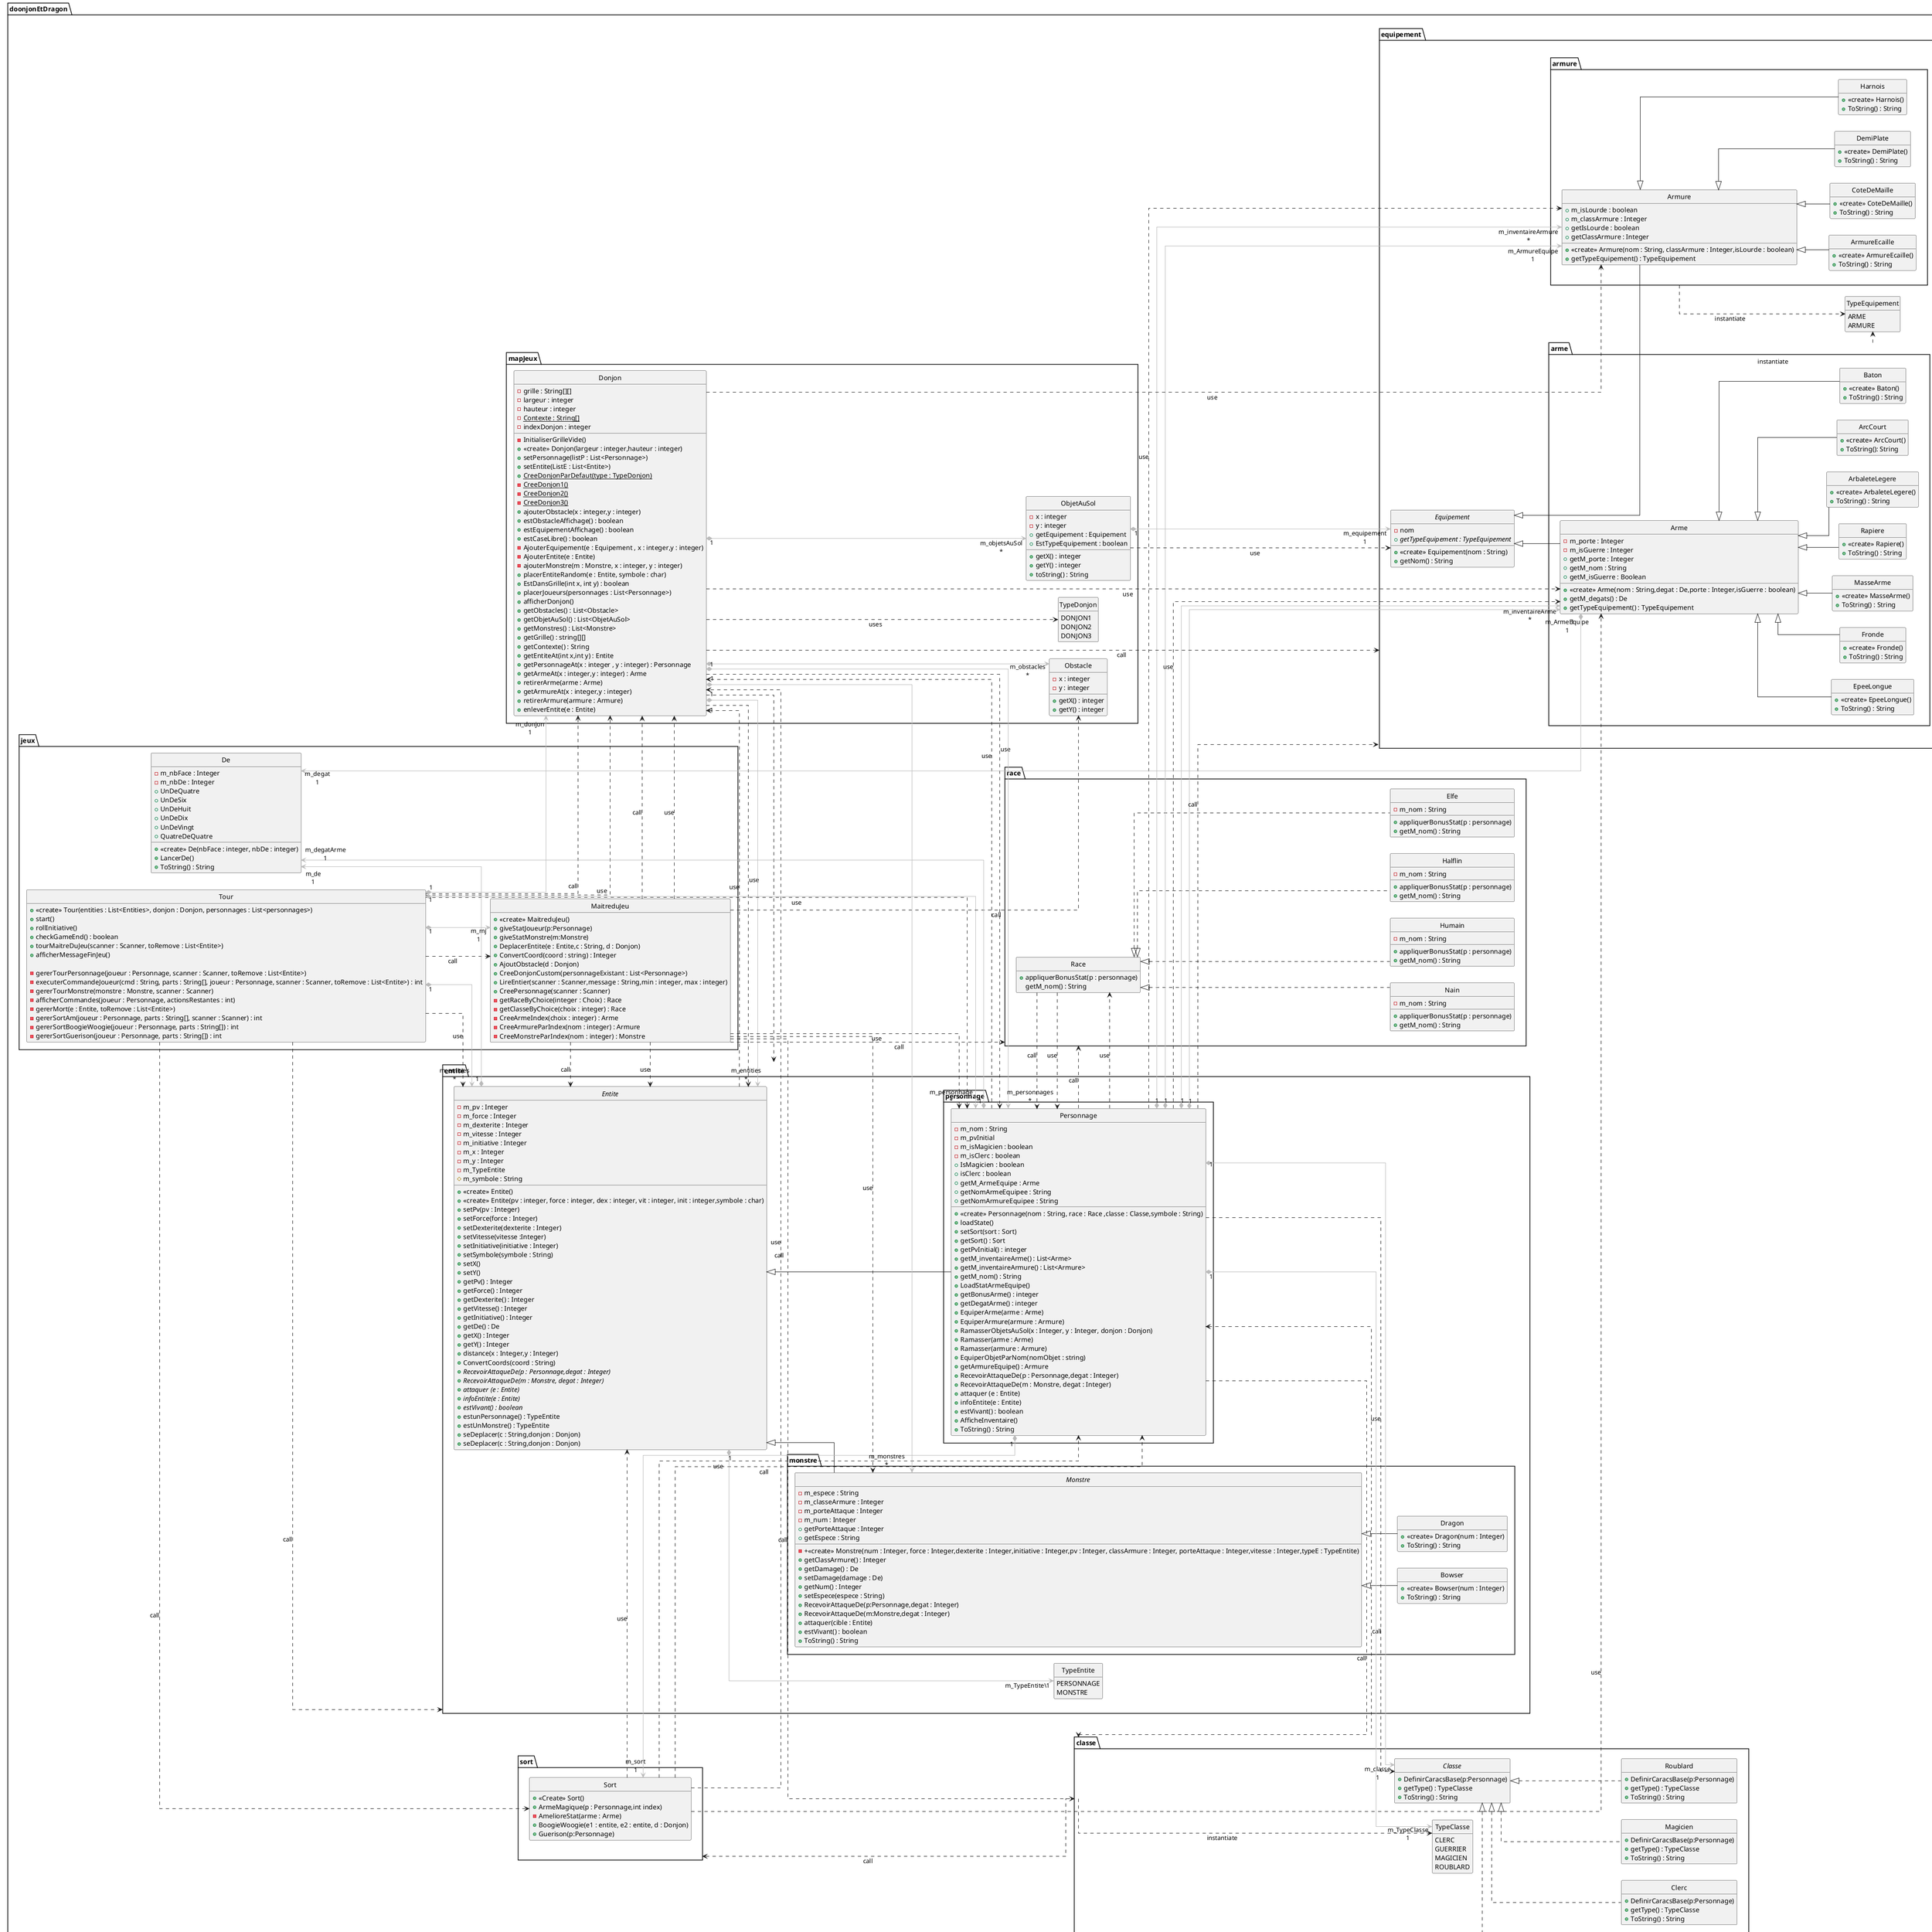 @startuml
skinparam style strictuml
left to right direction
skinparam linetype ortho
hide empty members

package doonjonEtDragon
{
    package classe
    {
        enum TypeClasse{
            CLERC
            GUERRIER
            MAGICIEN
            ROUBLARD
        }
        interface Classe{
            +DefinirCaracsBase(p:Personnage)
            +getType() : TypeClasse
            +ToString() : String
        }

        class Guerrier implements Classe{
            +DefinirCaracsBase(p:Personnage)
            +getType() : TypeClasse
            +ToString() : String
        }
        class Clerc implements Classe{
            +DefinirCaracsBase(p:Personnage)
            +getType() : TypeClasse
            +ToString() : String
        }
        class Magicien implements Classe{
            +DefinirCaracsBase(p:Personnage)
            +getType() : TypeClasse
            +ToString() : String
        }
        class Roublard implements Classe{
            +DefinirCaracsBase(p:Personnage)
            +getType() : TypeClasse
            +ToString() : String
        }
    }
    package entite
    {
        package monstre
        {
            abstract class Monstre extends doonjonEtDragon.entite.Entite
            {
                -m_espece : String
                -m_classeArmure : Integer
                -m_porteAttaque : Integer
                -m_num : Integer
                -+<<create>> Monstre(num : Integer, force : Integer,dexterite : Integer,initiative : Integer,pv : Integer, classArmure : Integer, porteAttaque : Integer,vitesse : Integer,typeE : TypeEntite)
                +getClassArmure() : Integer
                +getDamage() : De
                +setDamage(damage : De)
                +getNum() : Integer
                +getPorteAttaque : Integer
                +getEspece : String
                +setEspece(espece : String)
                +RecevoirAttaqueDe(p:Personnage,degat : Integer)
                +RecevoirAttaqueDe(m:Monstre,degat : Integer)
                +attaquer(cible : Entite)
                +estVivant() : boolean
                +ToString() : String

            }
            class Bowser extends Monstre
            {
                +<<create>> Bowser(num : Integer)
                +ToString() : String

            }
            class Dragon extends Monstre
            {
                +<<create>> Dragon(num : Integer)
                +ToString() : String

            }
        }

        package personnage
        {
            class Personnage extends doonjonEtDragon.entite.Entite
            {
                -m_nom : String
                -m_pvInitial
                -m_isMagicien : boolean
                -m_isClerc : boolean
                +<<create>> Personnage(nom : String, race : Race ,classe : Classe,symbole : String)
                +loadState()
                +setSort(sort : Sort)
                +getSort() : Sort
                +getPvInitial() : integer
                +IsMagicien : boolean
                +isClerc : boolean
                +getM_inventaireArme() : List<Arme>
                +getM_inventaireArmure() : List<Armure>
                +getM_nom() : String
                +getM_ArmeEquipe : Arme
                +LoadStatArmeEquipe()
                +getBonusArme() : integer
                +getDegatArme() : integer
                +EquiperArme(arme : Arme)
                +EquiperArmure(armure : Armure)
                +getNomArmeEquipee : String
                +getNomArmureEquipee : String
                +RamasserObjetsAuSol(x : Integer, y : Integer, donjon : Donjon)
                +Ramasser(arme : Arme)
                +Ramasser(armure : Armure)
                +EquiperObjetParNom(nomObjet : string)
                +getArmureEquipe() : Armure
                +RecevoirAttaqueDe(p : Personnage,degat : Integer)
                +RecevoirAttaqueDe(m : Monstre, degat : Integer)
                +attaquer (e : Entite)
                +infoEntite(e : Entite)
                +estVivant() : boolean
                +AfficheInventaire()
                +ToString() : String


            }
        }

        abstract Class Entite
        {
            -m_pv : Integer
            -m_force : Integer
            -m_dexterite : Integer
            -m_vitesse : Integer
            -m_initiative : Integer
            -m_x : Integer
            -m_y : Integer
            -m_TypeEntite
            #m_symbole : String
            +<<create>> Entite()
            +<<create>> Entite(pv : integer, force : integer, dex : integer, vit : integer, init : integer,symbole : char)
            +setPv(pv : Integer)
            +setForce(force : Integer)
            +setDexterite(dexterite : Integer)
            +setVitesse(vitesse :Integer)
            +setInitiative(initiative : Integer)
            +setSymbole(symbole : String)
            +setX()
            +setY()
            +getPv() : Integer
            +getForce() : Integer
            +getDexterite() : Integer
            +getVitesse() : Integer
            +getInitiative() : Integer
            +getDe() : De
            +getX() : Integer
            +getY() : Integer
            +distance(x : Integer,y : Integer)
            +ConvertCoords(coord : String)
            +{abstract}RecevoirAttaqueDe(p : Personnage,degat : Integer)
            +{abstract}RecevoirAttaqueDe(m : Monstre, degat : Integer)
            +{abstract}attaquer (e : Entite)
            +{abstract}infoEntite(e : Entite)
            +{abstract}estVivant() : boolean
            +estunPersonnage() : TypeEntite
            +estUnMonstre() : TypeEntite
            +seDeplacer(c : String,donjon : Donjon)
            +seDeplacer(c : String,donjon : Donjon)

        }

        enum TypeEntite
        {
            PERSONNAGE
            MONSTRE
        }
    }
    package equipement
    {
        package arme
        {
            class Arme extends doonjonEtDragon.equipement.Equipement
            {
            -m_porte : Integer
            -m_isGuerre : Integer
            +<<create>> Arme(nom : String,degat : De,porte : Integer,isGuerre : boolean)
            +getM_degats() : De
            +getM_porte : Integer
            +getM_nom : String
            +getM_isGuerre : Boolean
            +getTypeEquipement() : TypeEquipement
            }
            class ArbaleteLegere extends Arme
            {
                +<<create>> ArbaleteLegere()
                +ToString() : String
            }
            class ArcCourt extends Arme
            {
                +<<create>> ArcCourt()
                +ToString(): String

            }
            class Baton extends Arme
            {
                +<<create>> Baton()
                +ToString() : String

            }
            class EpeeLongue extends Arme
            {
                +<<create>> EpeeLongue()
                +ToString() : String

            }
            class Fronde extends Arme
            {
                +<<create>> Fronde()
                +ToString() : String

            }
            class MasseArme extends Arme
            {
                +<<create>> MasseArme()
                 +ToString() : String

            }
            class Rapiere extends Arme
            {
                +<<create>> Rapiere()
                +ToString() : String

            }

        }

        package armure
        {
            class Armure extends doonjonEtDragon.equipement.Equipement
            {
                +m_isLourde : boolean
                +m_classArmure : Integer
                +<<create>> Armure(nom : String, classArmure : Integer,isLourde : boolean)
                +getIsLourde : boolean
                +getClassArmure : Integer
                +getTypeEquipement() : TypeEquipement

            }
            class ArmureEcaille extends Armure
            {
                +<<create>> ArmureEcaille()
                +ToString() : String

            }
            class CoteDeMaille extends Armure
            {
                +<<create>> CoteDeMaille()
                +ToString() : String

            }
            class DemiPlate extends Armure
            {
                +<<create>> DemiPlate()
                +ToString() : String

            }
            class Harnois extends Armure
            {
                +<<create>> Harnois()
                +ToString() : String

            }
        }

        abstract class Equipement
        {
            -nom
            +<<create>> Equipement(nom : String)
            +getNom() : String
            +{abstract} getTypeEquipement : TypeEquipement
        }

        enum TypeEquipement
        {
            ARME
            ARMURE
        }

    }
    package jeux
    {
        class De
        {
            -m_nbFace : Integer
            -m_nbDe : Integer
            +<<create>> De(nbFace : integer, nbDe : integer)
            +LancerDe()
            +UnDeQuatre
            +UnDeSix
            +UnDeHuit
            +UnDeDix
            +UnDeVingt
            +QuatreDeQuatre
            +ToString() : String
        }

        class MaitreduJeu
        {
            +<<create>> MaitreduJeu()
            +giveStatJoueur(p:Personnage)
            +giveStatMonstre(m:Monstre)
            +DeplacerEntite(e : Entite,c : String, d : Donjon)
            +ConvertCoord(coord : string) : Integer
            +AjoutObstacle(d : Donjon)
            +CreeDonjonCustom(personnageExistant : List<Personnage>)
            +LireEntier(scanner : Scanner,message : String,min : integer, max : integer)
            +CreePersonnage(scanner : Scanner)
            -getRaceByChoice(integer : Choix) : Race
            -getClasseByChoice(choix : integer) : Race
            -CreeArmeIndex(choix : integer) : Arme
            -CreeArmureParIndex(nom : integer) : Armure
            -CreeMonstreParIndex(nom : integer) : Monstre
        }

        class Tour {
          +<<create>> Tour(entities : List<Entities>, donjon : Donjon, personnages : List<personnages>)
          +start()
          +rollInitiative()
          +checkGameEnd() : boolean
          +tourMaitreDuJeu(scanner : Scanner, toRemove : List<Entite>)
          +afficherMessageFinJeu()

          -gererTourPersonnage(joueur : Personnage, scanner : Scanner, toRemove : List<Entite>)
          -executerCommandeJoueur(cmd : String, parts : String[], joueur : Personnage, scanner : Scanner, toRemove : List<Entite>) : int
          -gererTourMonstre(monstre : Monstre, scanner : Scanner)
          -afficherCommandes(joueur : Personnage, actionsRestantes : int)
          -gererMort(e : Entite, toRemove : List<Entite>)
          -gererSortAm(joueur : Personnage, parts : String[], scanner : Scanner) : int
          -gererSortBoogieWoogie(joueur : Personnage, parts : String[]) : int
          -gererSortGuerison(joueur : Personnage, parts : String[]) : int
        }

    }
    package mapJeux
    {
        enum TypeDonjon
        {
            DONJON1
            DONJON2
            DONJON3
        }
        class Donjon
        {
            -grille : String[][]
            -largeur : integer
            -hauteur : integer
            -{static}Contexte : String[]
            -indexDonjon : integer
            -InitialiserGrilleVide()
            +<<create>> Donjon(largeur : integer,hauteur : integer)
            +setPersonnage(listP : List<Personnage>)
            +setEntite(ListE : List<Entite>)
            +{static}CreeDonjonParDefaut(type : TypeDonjon)
            -{static}CreeDonjon1()
            -{static}CreeDonjon2()
            -{static}CreeDonjon3()
            +ajouterObstacle(x : integer,y : integer)
            +estObstacleAffichage() : boolean
            +estEquipementAffichage() : boolean
            +estCaseLibre() : boolean
            -AjouterEquipement(e : Equipement , x : integer,y : integer)
            -AjouterEntite(e : Entite)
            -ajouterMonstre(m : Monstre, x : integer, y : integer)
            +placerEntiteRandom(e : Entite, symbole : char)
            +EstDansGrille(int x, int y) : boolean
            +placerJoueurs(personnages : List<Personnage>)
            +afficherDonjon()
            +getObstacles() : List<Obstacle>
            +getObjetAuSol() : List<ObjetAuSol>
            +getMonstres() : List<Monstre>
            +getGrille() : string[][]
            +getContexte() : String
            +getEntiteAt(int x,int y) : Entite
            +getPersonnageAt(x : integer , y : integer) : Personnage
            +getArmeAt(x : integer,y : integer) : Arme
            +retirerArme(arme : Arme)
            +getArmureAt(x : integer,y : integer)
            +retirerArmure(armure : Armure)
            +enleverEntite(e : Entite)
        }

        class ObjetAuSol
        {
            -x : integer
            -y : integer
            +getX() : integer
            +getY() : integer
            +getEquipement : Equipement
            +EstTypeEquipement : boolean
            +toString() : String
        }

        class Obstacle
        {
            -x : integer
            -y : integer
            +getX() : integer
            +getY() : integer
        }
    }
    package race
    {
        class Race
        {
           +appliquerBonusStat(p : personnage)
           getM_nom() : String
        }

        class Nain implements Race
        {
            -m_nom : String
            +appliquerBonusStat(p : personnage)
            +getM_nom() : String
        }

        class Humain implements Race
        {
            -m_nom : String
            +appliquerBonusStat(p : personnage)
            +getM_nom() : String
        }

        class Halflin implements Race
        {
            -m_nom : String
            +appliquerBonusStat(p : personnage)
            +getM_nom() : String
        }

        class Elfe implements Race
        {
            -m_nom : String
            +appliquerBonusStat(p : personnage)
            +getM_nom() : String
        }
    }

    package sort
    {
        class Sort
        {
            +<<Create>> Sort()
            +ArmeMagique(p : Personnage,int index)
            -AmelioreStat(arme : Arme)
            +BoogieWoogie(e1 : entite, e2 : entite, d : Donjon)
            +Guerison(p:Personnage)
        }
    }

}

Personnage ..> Classe : use
Personnage ..> Race : use
Personnage ..> Arme : use
Personnage ..> Armure : use
Personnage ..> Donjon : use
Entite ..> Donjon : use
Sort ..> Personnage : use
Sort ..> Arme : use
Sort ..> Entite : use
Sort ..> Donjon : use
MaitreduJeu ..> Personnage : use
MaitreduJeu ..> Monstre : use
MaitreduJeu ..> Entite : use
MaitreduJeu ..> Donjon : use
Tour ..> Entite : use
Tour ..> Donjon : use
Tour ..> Personnage : use
Donjon ..> Personnage : use
Donjon ..> Entite : use
Donjon ..> Arme : use
Donjon ..> Armure : use
ObjetAuSol ..> Equipement : use
Race ..> Personnage : use


classe ..> Personnage : call
classe ..> sort : call
Personnage ..> classe : call
Personnage ..> race : call
Personnage ..> equipement : call
MaitreduJeu ..> Entite : call
MaitreduJeu ..> Obstacle : call
MaitreduJeu ..> Donjon: call
MaitreduJeu ..> race : call
MaitreduJeu ..> classe : call
Tour ..> Donjon : call
Tour ..> entite : call
Tour ..> MaitreduJeu : call
Tour ..> Sort : call
Donjon ..> entite : call
Donjon ..> equipement : call
Donjon ..> TypeDonjon : uses
Race ..> Personnage : call
Sort ..> Personnage : call

arme ..> TypeEquipement : instantiate
armure ..> TypeEquipement : instantiate
classe ..> TypeClasse : instantiate



Entite     "1" *-[#bbbbbb,plain]-> "m_de\n1" De
Entite     "1" *-[#bbbbbb,plain]-> "m_TypeEntite\1" TypeEntite


Personnage "1" *-[#bbbbbb,plain]-> "m_inventaireArme\n*" Arme
Personnage "1" *-[#bbbbbb,plain]-> "m_TypeClasse\n1" TypeClasse
Personnage "1" *-[#bbbbbb,plain]-> "m_inventaireArmure\n*" Armure
Personnage "1" *-[#bbbbbb,plain]-> "m_classe\n1" Classe
Personnage "1" *-[#bbbbbb,plain]-> "m_ArmureEquipe\n1" Armure
Personnage "1" *-[#bbbbbb,plain]-> "m_ArmeEquipe\n1" Arme
Personnage "1" *-[#bbbbbb,plain]-> "m_sort\n1" Sort
Personnage "1" *-[#bbbbbb,plain]-> "m_degatArme\n1" De

Arme       "1" *-[#bbbbbb,plain]-> "m_degat\n1" De

Tour "1" *-[#bbbbbb,plain]-> "m_entities\n*" Entite
Tour "1" *-[#bbbbbb,plain]-> "m_personnage\n*" Personnage
Tour "1" *-[#bbbbbb,plain]-> "m_donjon\n1" Donjon
Tour "1" *-[#bbbbbb,plain]-> "m_mj\n1" MaitreduJeu

Donjon     "1" *-[#bbbbbb,plain]-> "m_monstres\n*" Monstre
Donjon     "1" *-[#bbbbbb,plain]-> "m_objetsAuSol\n*" ObjetAuSol
Donjon     "1" *-[#bbbbbb,plain]-> "m_obstacles\n*" Obstacle
Donjon     "1" *-[#bbbbbb,plain]-> "m_personnages\n*" Personnage
Donjon     "1" *-[#bbbbbb,plain]-> "m_entities\n*" Entite

ObjetAuSol "1" *-[#bbbbbb,plain]-> "m_equipement\n1" Equipement


@enduml
